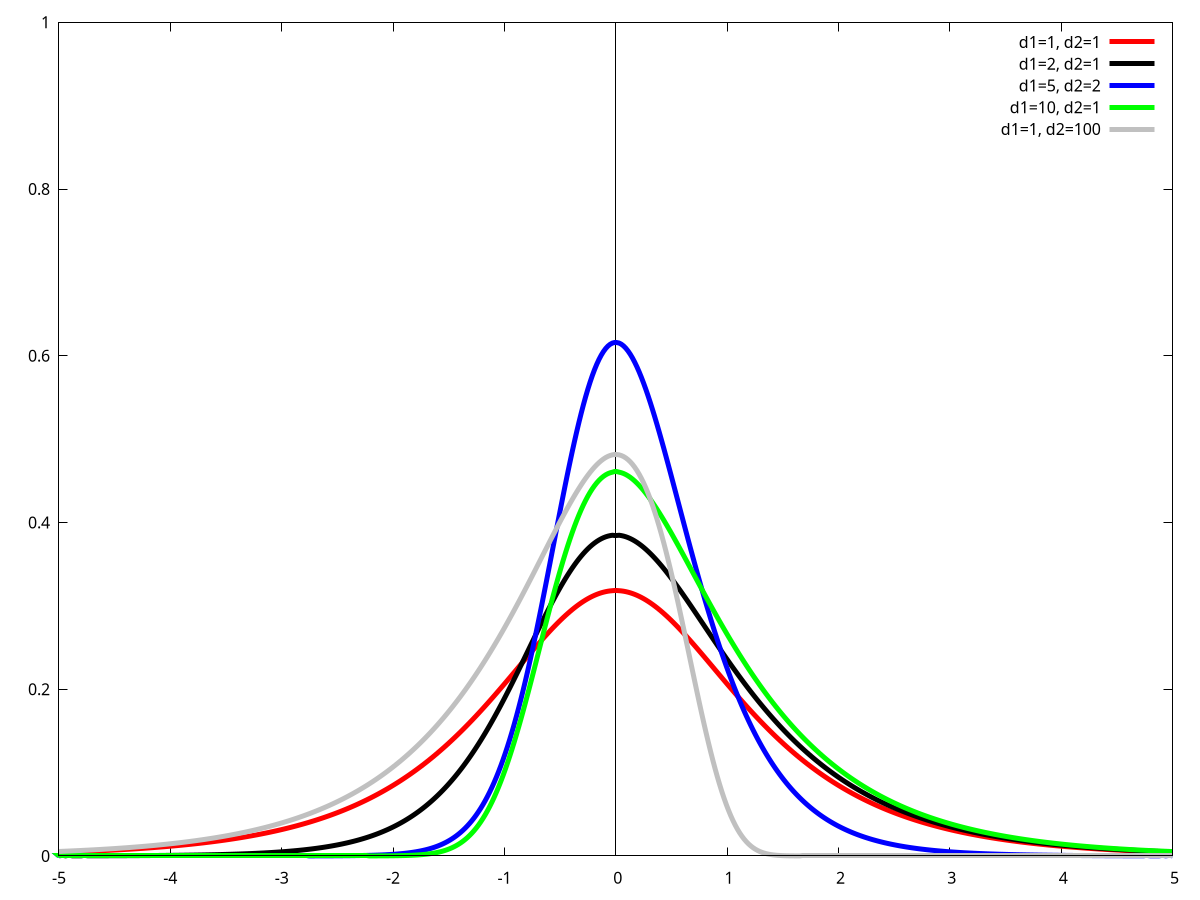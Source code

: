 set term svg size 800,600 enhanced font 'Arial, 24'
set output 'fisherZDistriPDF.svg'

set samples 500
set xrange [-5:5]
set yrange [0:1]
set xtics 1
set ytics 0.2
set xzeroaxis lt -1 lc rgb "black" lw 1
set yzeroaxis lt -1 lc rgb "black" lw 1

# Draw the Fisher z distribution's pdf
set key default

beta(x, y) = gamma(x) * gamma(y) / gamma(x+y)

f(x,d1,d2) = 2*d1**(0.5*d1) * d2**(0.5*d2) * exp(d1*x) \
	/ ((d1*exp(2*x) + d2)**(0.5*(d1+d2))) \
	/ beta(0.5*d1, 0.5*d2)

plot f(x, 1.0, 1.0) t "d1=1, d2=1" lc rgb "red" lw 5,\
   f(x, 2.0, 1.0) t "d1=2, d2=1" lc rgb "black" lw 5,\
   f(x, 5.0, 2.0) t "d1=5, d2=2" lc rgb "blue" lw 5,\
   f(x,10.0, 1.0) t "d1=10, d2=1" lc rgb "green" lw 5,\
   f(x,1.0, 100.0) t "d1=1, d2=100" lc rgb "grey" lw 5

